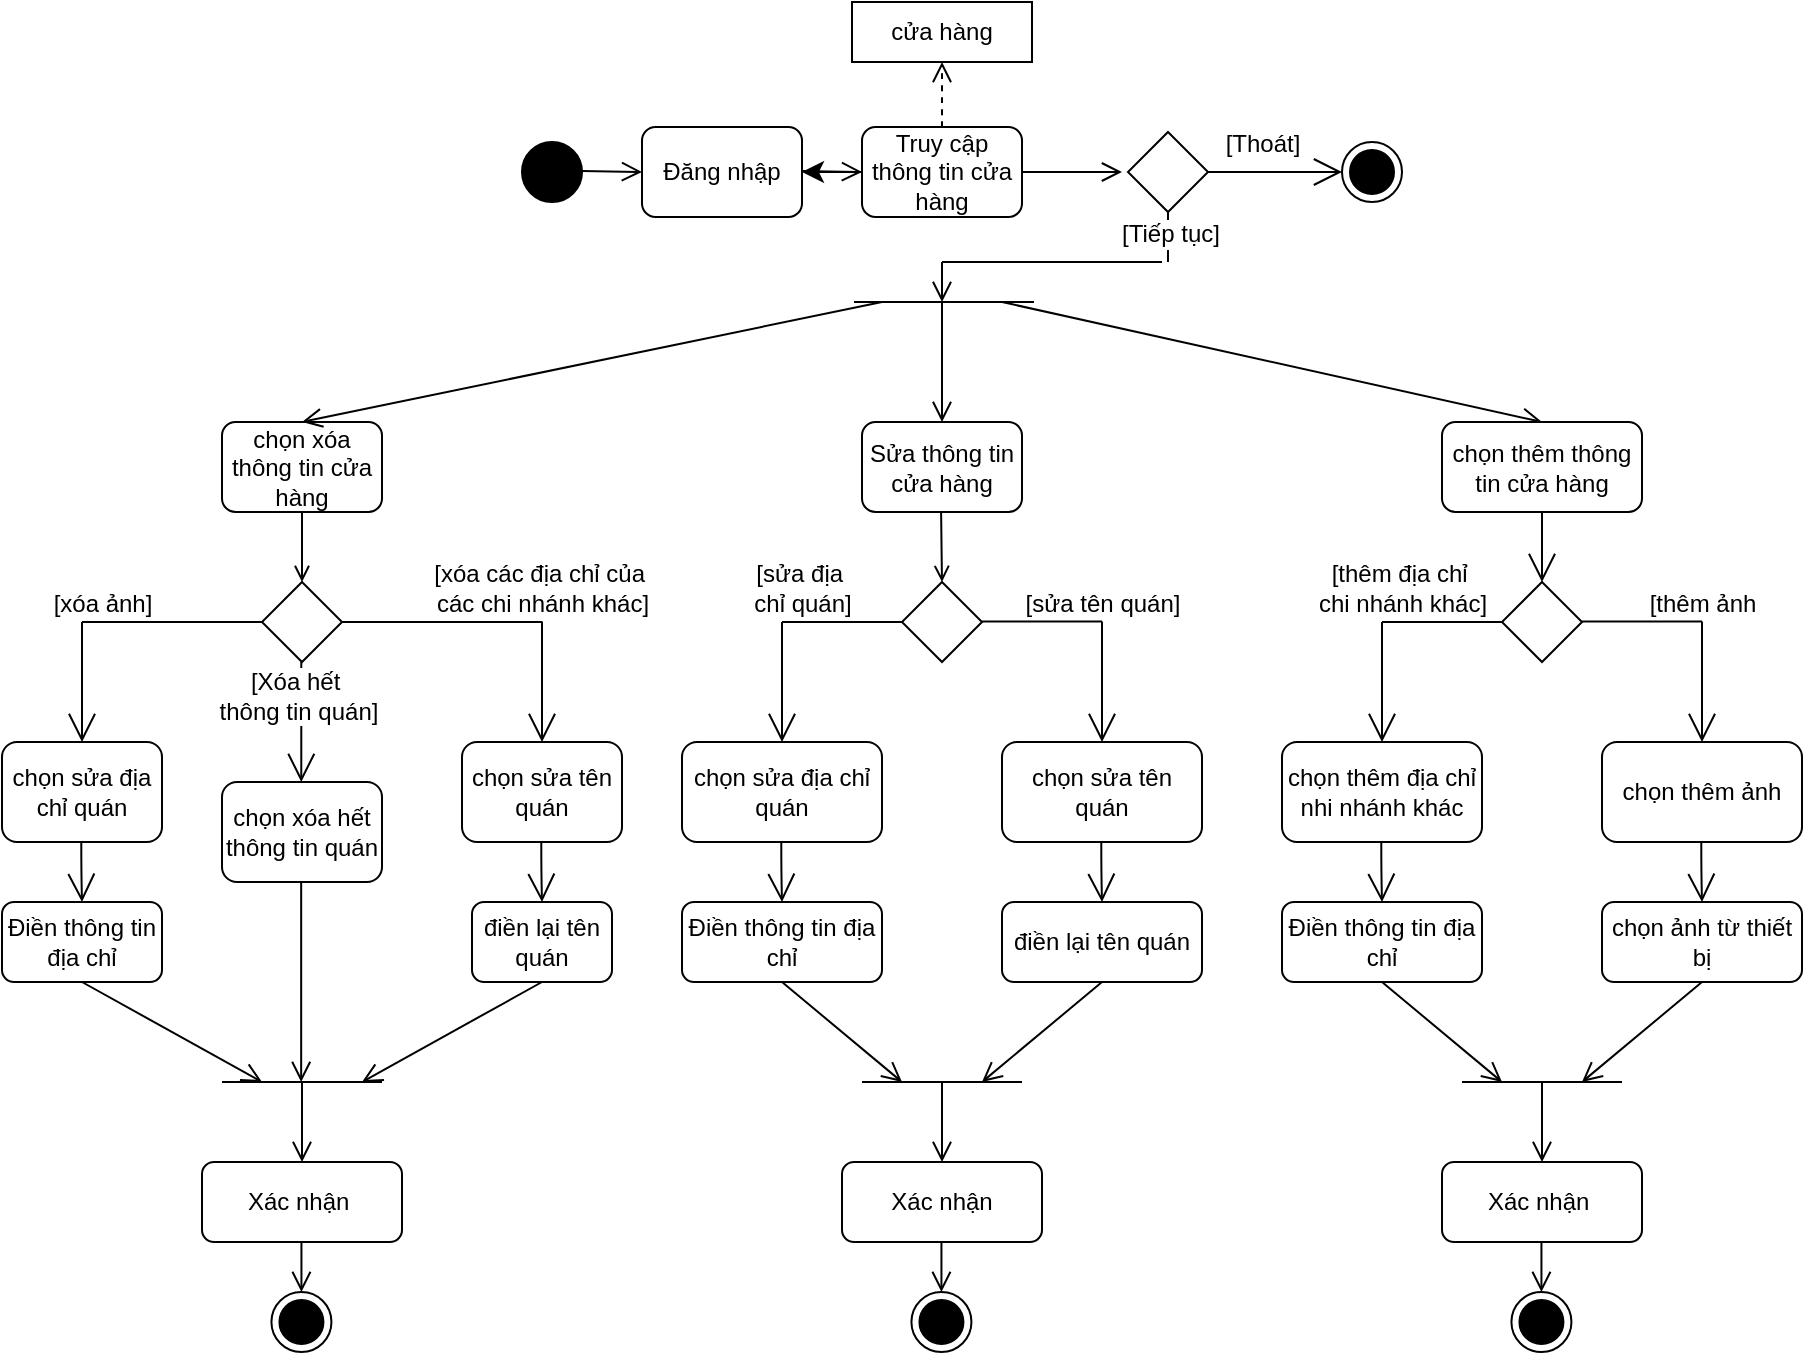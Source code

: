 <mxfile version="26.2.8">
  <diagram id="C5RBs43oDa-KdzZeNtuy" name="Page-1">
    <mxGraphModel grid="1" page="1" gridSize="10" guides="1" tooltips="1" connect="1" arrows="1" fold="1" pageScale="1" pageWidth="827" pageHeight="1169" math="0" shadow="0">
      <root>
        <mxCell id="WIyWlLk6GJQsqaUBKTNV-0" />
        <mxCell id="WIyWlLk6GJQsqaUBKTNV-1" parent="WIyWlLk6GJQsqaUBKTNV-0" />
        <mxCell id="ohkI9ZFS-GwTWgNQGemk-0" value="" style="ellipse;fillColor=strokeColor;html=1;" vertex="1" parent="WIyWlLk6GJQsqaUBKTNV-1">
          <mxGeometry x="70" y="100" width="30" height="30" as="geometry" />
        </mxCell>
        <mxCell id="ohkI9ZFS-GwTWgNQGemk-1" value="Đăng nhập" style="rounded=1;whiteSpace=wrap;html=1;" vertex="1" parent="WIyWlLk6GJQsqaUBKTNV-1">
          <mxGeometry x="130" y="92.5" width="80" height="45" as="geometry" />
        </mxCell>
        <mxCell id="ohkI9ZFS-GwTWgNQGemk-2" value="" style="endArrow=open;startArrow=none;endFill=0;startFill=0;endSize=8;html=1;verticalAlign=bottom;labelBackgroundColor=none;strokeWidth=1;rounded=0;fontSize=12;curved=1;entryX=0;entryY=0.5;entryDx=0;entryDy=0;" edge="1" parent="WIyWlLk6GJQsqaUBKTNV-1" target="ohkI9ZFS-GwTWgNQGemk-1">
          <mxGeometry width="160" relative="1" as="geometry">
            <mxPoint x="100" y="114.5" as="sourcePoint" />
            <mxPoint x="260" y="114.5" as="targetPoint" />
          </mxGeometry>
        </mxCell>
        <mxCell id="ohkI9ZFS-GwTWgNQGemk-24" value="" style="edgeStyle=none;curved=1;rounded=0;orthogonalLoop=1;jettySize=auto;html=1;fontSize=12;startSize=8;endSize=8;" edge="1" parent="WIyWlLk6GJQsqaUBKTNV-1" source="ohkI9ZFS-GwTWgNQGemk-3" target="ohkI9ZFS-GwTWgNQGemk-1">
          <mxGeometry relative="1" as="geometry" />
        </mxCell>
        <mxCell id="ohkI9ZFS-GwTWgNQGemk-3" value="Truy cập thông tin cửa hàng" style="rounded=1;whiteSpace=wrap;html=1;" vertex="1" parent="WIyWlLk6GJQsqaUBKTNV-1">
          <mxGeometry x="240" y="92.5" width="80" height="45" as="geometry" />
        </mxCell>
        <mxCell id="ohkI9ZFS-GwTWgNQGemk-4" value="" style="endArrow=open;startArrow=none;endFill=0;startFill=0;endSize=8;html=1;verticalAlign=bottom;labelBackgroundColor=none;strokeWidth=1;rounded=0;fontSize=12;curved=1;entryX=0;entryY=0.5;entryDx=0;entryDy=0;" edge="1" parent="WIyWlLk6GJQsqaUBKTNV-1">
          <mxGeometry width="160" relative="1" as="geometry">
            <mxPoint x="210" y="114.5" as="sourcePoint" />
            <mxPoint x="240" y="115" as="targetPoint" />
          </mxGeometry>
        </mxCell>
        <mxCell id="ohkI9ZFS-GwTWgNQGemk-6" value="" style="endArrow=open;startArrow=none;endFill=0;startFill=0;endSize=8;html=1;verticalAlign=bottom;labelBackgroundColor=none;strokeWidth=1;rounded=0;fontSize=12;curved=1;" edge="1" parent="WIyWlLk6GJQsqaUBKTNV-1">
          <mxGeometry width="160" relative="1" as="geometry">
            <mxPoint x="280" y="160" as="sourcePoint" />
            <mxPoint x="280" y="180" as="targetPoint" />
          </mxGeometry>
        </mxCell>
        <mxCell id="ohkI9ZFS-GwTWgNQGemk-7" value="" style="endArrow=none;html=1;rounded=0;fontSize=12;startSize=8;endSize=8;curved=1;" edge="1" parent="WIyWlLk6GJQsqaUBKTNV-1">
          <mxGeometry width="50" height="50" relative="1" as="geometry">
            <mxPoint x="326" y="180" as="sourcePoint" />
            <mxPoint x="236" y="180" as="targetPoint" />
          </mxGeometry>
        </mxCell>
        <mxCell id="ohkI9ZFS-GwTWgNQGemk-9" value="" style="endArrow=open;startArrow=none;endFill=0;startFill=0;endSize=8;html=1;verticalAlign=bottom;labelBackgroundColor=none;strokeWidth=1;rounded=0;fontSize=12;curved=1;entryX=0.5;entryY=0;entryDx=0;entryDy=0;" edge="1" parent="WIyWlLk6GJQsqaUBKTNV-1" target="ohkI9ZFS-GwTWgNQGemk-10">
          <mxGeometry width="160" relative="1" as="geometry">
            <mxPoint x="310" y="180" as="sourcePoint" />
            <mxPoint x="360" y="240" as="targetPoint" />
          </mxGeometry>
        </mxCell>
        <mxCell id="ohkI9ZFS-GwTWgNQGemk-10" value="chọn thêm thông tin cửa hàng" style="rounded=1;whiteSpace=wrap;html=1;" vertex="1" parent="WIyWlLk6GJQsqaUBKTNV-1">
          <mxGeometry x="530" y="240" width="100" height="45" as="geometry" />
        </mxCell>
        <mxCell id="ohkI9ZFS-GwTWgNQGemk-11" value="Sửa thông tin cửa hàng" style="rounded=1;whiteSpace=wrap;html=1;" vertex="1" parent="WIyWlLk6GJQsqaUBKTNV-1">
          <mxGeometry x="240" y="240" width="80" height="45" as="geometry" />
        </mxCell>
        <mxCell id="ohkI9ZFS-GwTWgNQGemk-12" value="" style="endArrow=open;startArrow=none;endFill=0;startFill=0;endSize=8;html=1;verticalAlign=bottom;labelBackgroundColor=none;strokeWidth=1;rounded=0;fontSize=12;curved=1;entryX=0.5;entryY=0;entryDx=0;entryDy=0;" edge="1" parent="WIyWlLk6GJQsqaUBKTNV-1" target="ohkI9ZFS-GwTWgNQGemk-11">
          <mxGeometry width="160" relative="1" as="geometry">
            <mxPoint x="280" y="180" as="sourcePoint" />
            <mxPoint x="430" y="115.63" as="targetPoint" />
          </mxGeometry>
        </mxCell>
        <mxCell id="ohkI9ZFS-GwTWgNQGemk-13" value="chọn xóa thông tin cửa hàng" style="rounded=1;whiteSpace=wrap;html=1;" vertex="1" parent="WIyWlLk6GJQsqaUBKTNV-1">
          <mxGeometry x="-80" y="240" width="80" height="45" as="geometry" />
        </mxCell>
        <mxCell id="ohkI9ZFS-GwTWgNQGemk-14" value="" style="endArrow=open;startArrow=none;endFill=0;startFill=0;endSize=8;html=1;verticalAlign=bottom;labelBackgroundColor=none;strokeWidth=1;rounded=0;fontSize=12;curved=1;entryX=0.5;entryY=0;entryDx=0;entryDy=0;" edge="1" parent="WIyWlLk6GJQsqaUBKTNV-1" target="ohkI9ZFS-GwTWgNQGemk-13">
          <mxGeometry width="160" relative="1" as="geometry">
            <mxPoint x="250" y="180" as="sourcePoint" />
            <mxPoint x="440" y="125.63" as="targetPoint" />
          </mxGeometry>
        </mxCell>
        <mxCell id="ohkI9ZFS-GwTWgNQGemk-19" value="" style="endArrow=open;html=1;rounded=0;align=center;verticalAlign=top;endFill=0;labelBackgroundColor=none;endSize=6;fontSize=12;curved=1;exitX=0.5;exitY=1;exitDx=0;exitDy=0;" edge="1" parent="WIyWlLk6GJQsqaUBKTNV-1" source="ohkI9ZFS-GwTWgNQGemk-13">
          <mxGeometry relative="1" as="geometry">
            <mxPoint x="-40" y="320" as="targetPoint" />
          </mxGeometry>
        </mxCell>
        <mxCell id="ohkI9ZFS-GwTWgNQGemk-20" value="" style="endArrow=open;html=1;rounded=0;align=center;verticalAlign=top;endFill=0;labelBackgroundColor=none;endSize=6;fontSize=12;curved=1;exitX=0.5;exitY=1;exitDx=0;exitDy=0;" edge="1" parent="WIyWlLk6GJQsqaUBKTNV-1">
          <mxGeometry relative="1" as="geometry">
            <mxPoint x="280" y="320" as="targetPoint" />
            <mxPoint x="279.55" y="285" as="sourcePoint" />
          </mxGeometry>
        </mxCell>
        <mxCell id="ohkI9ZFS-GwTWgNQGemk-25" value="" style="endArrow=open;startArrow=none;endFill=0;startFill=0;endSize=8;html=1;verticalAlign=bottom;labelBackgroundColor=none;strokeWidth=1;rounded=0;fontSize=12;curved=1;exitX=1;exitY=0.5;exitDx=0;exitDy=0;" edge="1" parent="WIyWlLk6GJQsqaUBKTNV-1" source="ohkI9ZFS-GwTWgNQGemk-3">
          <mxGeometry width="160" relative="1" as="geometry">
            <mxPoint x="370" y="120" as="sourcePoint" />
            <mxPoint x="370" y="115" as="targetPoint" />
          </mxGeometry>
        </mxCell>
        <mxCell id="ohkI9ZFS-GwTWgNQGemk-26" value="" style="shape=rhombus;html=1;verticalLabelPosition=bottom;verticalAlignment=top;" vertex="1" parent="WIyWlLk6GJQsqaUBKTNV-1">
          <mxGeometry x="373" y="95" width="40" height="40" as="geometry" />
        </mxCell>
        <mxCell id="ohkI9ZFS-GwTWgNQGemk-28" value="[Thoát]" style="edgeStyle=elbowEdgeStyle;html=1;elbow=vertical;verticalAlign=bottom;endArrow=open;rounded=0;labelBackgroundColor=none;endSize=12;fontSize=12;curved=1;exitX=1;exitY=0.5;exitDx=0;exitDy=0;" edge="1" parent="WIyWlLk6GJQsqaUBKTNV-1" source="ohkI9ZFS-GwTWgNQGemk-26">
          <mxGeometry x="-0.193" y="5" relative="1" as="geometry">
            <mxPoint x="480" y="115" as="targetPoint" />
            <mxPoint as="offset" />
          </mxGeometry>
        </mxCell>
        <mxCell id="ohkI9ZFS-GwTWgNQGemk-30" value="" style="ellipse;html=1;shape=endState;fillColor=strokeColor;" vertex="1" parent="WIyWlLk6GJQsqaUBKTNV-1">
          <mxGeometry x="480" y="100" width="30" height="30" as="geometry" />
        </mxCell>
        <mxCell id="ohkI9ZFS-GwTWgNQGemk-31" value="" style="endArrow=none;html=1;rounded=0;fontSize=12;startSize=8;endSize=8;curved=1;" edge="1" parent="WIyWlLk6GJQsqaUBKTNV-1">
          <mxGeometry width="50" height="50" relative="1" as="geometry">
            <mxPoint x="280" y="160" as="sourcePoint" />
            <mxPoint x="390" y="160" as="targetPoint" />
          </mxGeometry>
        </mxCell>
        <mxCell id="ohkI9ZFS-GwTWgNQGemk-32" value="" style="endArrow=none;html=1;rounded=0;fontSize=12;startSize=8;endSize=8;curved=1;exitX=0.5;exitY=1;exitDx=0;exitDy=0;" edge="1" parent="WIyWlLk6GJQsqaUBKTNV-1" source="ohkI9ZFS-GwTWgNQGemk-26">
          <mxGeometry width="50" height="50" relative="1" as="geometry">
            <mxPoint x="290" y="170" as="sourcePoint" />
            <mxPoint x="393" y="160" as="targetPoint" />
          </mxGeometry>
        </mxCell>
        <mxCell id="ohkI9ZFS-GwTWgNQGemk-33" value="[Tiếp tục]" style="edgeLabel;html=1;align=center;verticalAlign=middle;resizable=0;points=[];fontSize=12;" connectable="0" vertex="1" parent="ohkI9ZFS-GwTWgNQGemk-32">
          <mxGeometry x="-0.18" y="1" relative="1" as="geometry">
            <mxPoint as="offset" />
          </mxGeometry>
        </mxCell>
        <mxCell id="ohkI9ZFS-GwTWgNQGemk-34" value="" style="shape=rhombus;html=1;verticalLabelPosition=bottom;verticalAlignment=top;" vertex="1" parent="WIyWlLk6GJQsqaUBKTNV-1">
          <mxGeometry x="560" y="320" width="40" height="40" as="geometry" />
        </mxCell>
        <mxCell id="ohkI9ZFS-GwTWgNQGemk-35" value="" style="edgeStyle=elbowEdgeStyle;html=1;elbow=horizontal;align=right;verticalAlign=bottom;endArrow=none;rounded=0;labelBackgroundColor=none;startArrow=open;startSize=12;fontSize=12;curved=1;" edge="1" parent="WIyWlLk6GJQsqaUBKTNV-1" source="ohkI9ZFS-GwTWgNQGemk-34">
          <mxGeometry relative="1" as="geometry">
            <mxPoint x="580" y="285" as="targetPoint" />
          </mxGeometry>
        </mxCell>
        <mxCell id="ohkI9ZFS-GwTWgNQGemk-36" value="[thêm ảnh" style="edgeStyle=elbowEdgeStyle;html=1;elbow=vertical;verticalAlign=bottom;endArrow=open;rounded=0;labelBackgroundColor=none;endSize=12;fontSize=12;curved=1;" edge="1" parent="WIyWlLk6GJQsqaUBKTNV-1">
          <mxGeometry x="-0.99" relative="1" as="geometry">
            <mxPoint x="660" y="400" as="targetPoint" />
            <mxPoint x="660.0" y="339.7" as="sourcePoint" />
            <mxPoint as="offset" />
          </mxGeometry>
        </mxCell>
        <mxCell id="ohkI9ZFS-GwTWgNQGemk-37" value="[thêm địa chỉ&amp;nbsp;&lt;div&gt;chi nhánh khác]&lt;/div&gt;" style="edgeStyle=elbowEdgeStyle;html=1;elbow=vertical;verticalAlign=bottom;endArrow=open;rounded=0;labelBackgroundColor=none;endSize=12;fontSize=12;curved=1;entryX=0.5;entryY=0;entryDx=0;entryDy=0;" edge="1" parent="WIyWlLk6GJQsqaUBKTNV-1" target="ohkI9ZFS-GwTWgNQGemk-40">
          <mxGeometry x="-1" y="10" relative="1" as="geometry">
            <mxPoint x="480" y="345" as="targetPoint" />
            <mxPoint x="500" y="340" as="sourcePoint" />
            <Array as="points" />
            <mxPoint as="offset" />
          </mxGeometry>
        </mxCell>
        <mxCell id="ohkI9ZFS-GwTWgNQGemk-39" value="" style="endArrow=none;html=1;rounded=0;fontSize=12;startSize=8;endSize=8;curved=1;exitX=0;exitY=0.5;exitDx=0;exitDy=0;" edge="1" parent="WIyWlLk6GJQsqaUBKTNV-1" source="ohkI9ZFS-GwTWgNQGemk-34">
          <mxGeometry width="50" height="50" relative="1" as="geometry">
            <mxPoint x="620" y="350" as="sourcePoint" />
            <mxPoint x="500" y="340" as="targetPoint" />
            <Array as="points">
              <mxPoint x="500" y="340" />
            </Array>
          </mxGeometry>
        </mxCell>
        <mxCell id="ohkI9ZFS-GwTWgNQGemk-40" value="chọn thêm địa chỉ nhi nhánh khác" style="rounded=1;whiteSpace=wrap;html=1;" vertex="1" parent="WIyWlLk6GJQsqaUBKTNV-1">
          <mxGeometry x="450" y="400" width="100" height="50" as="geometry" />
        </mxCell>
        <mxCell id="ohkI9ZFS-GwTWgNQGemk-41" value="" style="endArrow=none;html=1;rounded=0;fontSize=12;startSize=8;endSize=8;curved=1;exitX=0;exitY=0.5;exitDx=0;exitDy=0;" edge="1" parent="WIyWlLk6GJQsqaUBKTNV-1">
          <mxGeometry width="50" height="50" relative="1" as="geometry">
            <mxPoint x="660" y="339.7" as="sourcePoint" />
            <mxPoint x="600" y="339.7" as="targetPoint" />
            <Array as="points">
              <mxPoint x="600" y="339.7" />
            </Array>
          </mxGeometry>
        </mxCell>
        <mxCell id="ohkI9ZFS-GwTWgNQGemk-42" value="chọn thêm ảnh" style="rounded=1;whiteSpace=wrap;html=1;" vertex="1" parent="WIyWlLk6GJQsqaUBKTNV-1">
          <mxGeometry x="610" y="400" width="100" height="50" as="geometry" />
        </mxCell>
        <mxCell id="ohkI9ZFS-GwTWgNQGemk-43" value="Điền thông tin địa chỉ" style="rounded=1;whiteSpace=wrap;html=1;" vertex="1" parent="WIyWlLk6GJQsqaUBKTNV-1">
          <mxGeometry x="450" y="480" width="100" height="40" as="geometry" />
        </mxCell>
        <mxCell id="ohkI9ZFS-GwTWgNQGemk-44" value="" style="edgeStyle=elbowEdgeStyle;html=1;elbow=vertical;verticalAlign=bottom;endArrow=open;rounded=0;labelBackgroundColor=none;endSize=12;fontSize=12;curved=1;" edge="1" parent="WIyWlLk6GJQsqaUBKTNV-1">
          <mxGeometry x="-1" y="10" relative="1" as="geometry">
            <mxPoint x="500" y="480" as="targetPoint" />
            <mxPoint x="499.64" y="450" as="sourcePoint" />
            <Array as="points" />
            <mxPoint as="offset" />
          </mxGeometry>
        </mxCell>
        <mxCell id="ohkI9ZFS-GwTWgNQGemk-45" value="" style="edgeStyle=elbowEdgeStyle;html=1;elbow=vertical;verticalAlign=bottom;endArrow=open;rounded=0;labelBackgroundColor=none;endSize=12;fontSize=12;curved=1;" edge="1" parent="WIyWlLk6GJQsqaUBKTNV-1">
          <mxGeometry x="-1" y="10" relative="1" as="geometry">
            <mxPoint x="660" y="480" as="targetPoint" />
            <mxPoint x="659.64" y="450" as="sourcePoint" />
            <Array as="points" />
            <mxPoint as="offset" />
          </mxGeometry>
        </mxCell>
        <mxCell id="ohkI9ZFS-GwTWgNQGemk-46" value="chọn ảnh từ thiết bị" style="rounded=1;whiteSpace=wrap;html=1;" vertex="1" parent="WIyWlLk6GJQsqaUBKTNV-1">
          <mxGeometry x="610" y="480" width="100" height="40" as="geometry" />
        </mxCell>
        <mxCell id="ohkI9ZFS-GwTWgNQGemk-47" value="" style="endArrow=none;html=1;rounded=0;fontSize=12;startSize=8;endSize=8;curved=1;" edge="1" parent="WIyWlLk6GJQsqaUBKTNV-1">
          <mxGeometry width="50" height="50" relative="1" as="geometry">
            <mxPoint x="540" y="570" as="sourcePoint" />
            <mxPoint x="620" y="570" as="targetPoint" />
          </mxGeometry>
        </mxCell>
        <mxCell id="ohkI9ZFS-GwTWgNQGemk-49" value="" style="endArrow=open;startArrow=none;endFill=0;startFill=0;endSize=8;html=1;verticalAlign=bottom;labelBackgroundColor=none;strokeWidth=1;rounded=0;fontSize=12;curved=1;exitX=0.5;exitY=1;exitDx=0;exitDy=0;" edge="1" parent="WIyWlLk6GJQsqaUBKTNV-1" source="ohkI9ZFS-GwTWgNQGemk-46">
          <mxGeometry width="160" relative="1" as="geometry">
            <mxPoint x="600" y="510" as="sourcePoint" />
            <mxPoint x="600" y="570" as="targetPoint" />
          </mxGeometry>
        </mxCell>
        <mxCell id="ohkI9ZFS-GwTWgNQGemk-50" value="" style="endArrow=open;startArrow=none;endFill=0;startFill=0;endSize=8;html=1;verticalAlign=bottom;labelBackgroundColor=none;strokeWidth=1;rounded=0;fontSize=12;curved=1;exitX=0.5;exitY=1;exitDx=0;exitDy=0;" edge="1" parent="WIyWlLk6GJQsqaUBKTNV-1" source="ohkI9ZFS-GwTWgNQGemk-43">
          <mxGeometry width="160" relative="1" as="geometry">
            <mxPoint x="670" y="530" as="sourcePoint" />
            <mxPoint x="560" y="570" as="targetPoint" />
          </mxGeometry>
        </mxCell>
        <mxCell id="ohkI9ZFS-GwTWgNQGemk-51" value="" style="endArrow=open;startArrow=none;endFill=0;startFill=0;endSize=8;html=1;verticalAlign=bottom;labelBackgroundColor=none;strokeWidth=1;rounded=0;fontSize=12;curved=1;" edge="1" parent="WIyWlLk6GJQsqaUBKTNV-1">
          <mxGeometry width="160" relative="1" as="geometry">
            <mxPoint x="580" y="570" as="sourcePoint" />
            <mxPoint x="580" y="610" as="targetPoint" />
          </mxGeometry>
        </mxCell>
        <mxCell id="ohkI9ZFS-GwTWgNQGemk-52" value="Xác nhận&amp;nbsp;" style="rounded=1;whiteSpace=wrap;html=1;" vertex="1" parent="WIyWlLk6GJQsqaUBKTNV-1">
          <mxGeometry x="530" y="610" width="100" height="40" as="geometry" />
        </mxCell>
        <mxCell id="ohkI9ZFS-GwTWgNQGemk-53" value="" style="endArrow=open;startArrow=none;endFill=0;startFill=0;endSize=8;html=1;verticalAlign=bottom;labelBackgroundColor=none;strokeWidth=1;rounded=0;fontSize=12;curved=1;" edge="1" parent="WIyWlLk6GJQsqaUBKTNV-1" target="ohkI9ZFS-GwTWgNQGemk-54">
          <mxGeometry width="160" relative="1" as="geometry">
            <mxPoint x="579.72" y="650" as="sourcePoint" />
            <mxPoint x="579.72" y="690" as="targetPoint" />
          </mxGeometry>
        </mxCell>
        <mxCell id="ohkI9ZFS-GwTWgNQGemk-54" value="" style="ellipse;html=1;shape=endState;fillColor=strokeColor;" vertex="1" parent="WIyWlLk6GJQsqaUBKTNV-1">
          <mxGeometry x="564.72" y="675" width="30" height="30" as="geometry" />
        </mxCell>
        <mxCell id="ohkI9ZFS-GwTWgNQGemk-57" value="" style="shape=rhombus;html=1;verticalLabelPosition=bottom;verticalAlignment=top;" vertex="1" parent="WIyWlLk6GJQsqaUBKTNV-1">
          <mxGeometry x="260" y="320" width="40" height="40" as="geometry" />
        </mxCell>
        <mxCell id="ohkI9ZFS-GwTWgNQGemk-58" value="[sửa tên quán]" style="edgeStyle=elbowEdgeStyle;html=1;elbow=vertical;verticalAlign=bottom;endArrow=open;rounded=0;labelBackgroundColor=none;endSize=12;fontSize=12;curved=1;" edge="1" parent="WIyWlLk6GJQsqaUBKTNV-1">
          <mxGeometry x="-0.99" relative="1" as="geometry">
            <mxPoint x="360" y="400" as="targetPoint" />
            <mxPoint x="360.0" y="339.7" as="sourcePoint" />
            <mxPoint as="offset" />
          </mxGeometry>
        </mxCell>
        <mxCell id="ohkI9ZFS-GwTWgNQGemk-59" value="[sửa địa&amp;nbsp;&lt;div&gt;chỉ quán]&lt;/div&gt;" style="edgeStyle=elbowEdgeStyle;html=1;elbow=vertical;verticalAlign=bottom;endArrow=open;rounded=0;labelBackgroundColor=none;endSize=12;fontSize=12;curved=1;entryX=0.5;entryY=0;entryDx=0;entryDy=0;" edge="1" parent="WIyWlLk6GJQsqaUBKTNV-1" target="ohkI9ZFS-GwTWgNQGemk-61">
          <mxGeometry x="-1" y="10" relative="1" as="geometry">
            <mxPoint x="180" y="345" as="targetPoint" />
            <mxPoint x="200" y="340" as="sourcePoint" />
            <Array as="points" />
            <mxPoint as="offset" />
          </mxGeometry>
        </mxCell>
        <mxCell id="ohkI9ZFS-GwTWgNQGemk-60" value="" style="endArrow=none;html=1;rounded=0;fontSize=12;startSize=8;endSize=8;curved=1;exitX=0;exitY=0.5;exitDx=0;exitDy=0;" edge="1" parent="WIyWlLk6GJQsqaUBKTNV-1" source="ohkI9ZFS-GwTWgNQGemk-57">
          <mxGeometry width="50" height="50" relative="1" as="geometry">
            <mxPoint x="320" y="350" as="sourcePoint" />
            <mxPoint x="200" y="340" as="targetPoint" />
            <Array as="points">
              <mxPoint x="200" y="340" />
            </Array>
          </mxGeometry>
        </mxCell>
        <mxCell id="ohkI9ZFS-GwTWgNQGemk-61" value="chọn sửa địa chỉ quán" style="rounded=1;whiteSpace=wrap;html=1;" vertex="1" parent="WIyWlLk6GJQsqaUBKTNV-1">
          <mxGeometry x="150" y="400" width="100" height="50" as="geometry" />
        </mxCell>
        <mxCell id="ohkI9ZFS-GwTWgNQGemk-62" value="" style="endArrow=none;html=1;rounded=0;fontSize=12;startSize=8;endSize=8;curved=1;exitX=0;exitY=0.5;exitDx=0;exitDy=0;" edge="1" parent="WIyWlLk6GJQsqaUBKTNV-1">
          <mxGeometry width="50" height="50" relative="1" as="geometry">
            <mxPoint x="360" y="339.7" as="sourcePoint" />
            <mxPoint x="300" y="339.7" as="targetPoint" />
            <Array as="points">
              <mxPoint x="300" y="339.7" />
            </Array>
          </mxGeometry>
        </mxCell>
        <mxCell id="ohkI9ZFS-GwTWgNQGemk-63" value="chọn sửa tên quán" style="rounded=1;whiteSpace=wrap;html=1;" vertex="1" parent="WIyWlLk6GJQsqaUBKTNV-1">
          <mxGeometry x="310" y="400" width="100" height="50" as="geometry" />
        </mxCell>
        <mxCell id="ohkI9ZFS-GwTWgNQGemk-64" value="Điền thông tin địa chỉ" style="rounded=1;whiteSpace=wrap;html=1;" vertex="1" parent="WIyWlLk6GJQsqaUBKTNV-1">
          <mxGeometry x="150" y="480" width="100" height="40" as="geometry" />
        </mxCell>
        <mxCell id="ohkI9ZFS-GwTWgNQGemk-65" value="" style="edgeStyle=elbowEdgeStyle;html=1;elbow=vertical;verticalAlign=bottom;endArrow=open;rounded=0;labelBackgroundColor=none;endSize=12;fontSize=12;curved=1;" edge="1" parent="WIyWlLk6GJQsqaUBKTNV-1">
          <mxGeometry x="-1" y="10" relative="1" as="geometry">
            <mxPoint x="200" y="480" as="targetPoint" />
            <mxPoint x="199.64" y="450" as="sourcePoint" />
            <Array as="points" />
            <mxPoint as="offset" />
          </mxGeometry>
        </mxCell>
        <mxCell id="ohkI9ZFS-GwTWgNQGemk-66" value="" style="edgeStyle=elbowEdgeStyle;html=1;elbow=vertical;verticalAlign=bottom;endArrow=open;rounded=0;labelBackgroundColor=none;endSize=12;fontSize=12;curved=1;" edge="1" parent="WIyWlLk6GJQsqaUBKTNV-1">
          <mxGeometry x="-1" y="10" relative="1" as="geometry">
            <mxPoint x="360" y="480" as="targetPoint" />
            <mxPoint x="359.64" y="450" as="sourcePoint" />
            <Array as="points" />
            <mxPoint as="offset" />
          </mxGeometry>
        </mxCell>
        <mxCell id="ohkI9ZFS-GwTWgNQGemk-67" value="điền lại tên quán" style="rounded=1;whiteSpace=wrap;html=1;" vertex="1" parent="WIyWlLk6GJQsqaUBKTNV-1">
          <mxGeometry x="310" y="480" width="100" height="40" as="geometry" />
        </mxCell>
        <mxCell id="ohkI9ZFS-GwTWgNQGemk-68" value="" style="endArrow=none;html=1;rounded=0;fontSize=12;startSize=8;endSize=8;curved=1;" edge="1" parent="WIyWlLk6GJQsqaUBKTNV-1">
          <mxGeometry width="50" height="50" relative="1" as="geometry">
            <mxPoint x="240" y="570" as="sourcePoint" />
            <mxPoint x="320" y="570" as="targetPoint" />
          </mxGeometry>
        </mxCell>
        <mxCell id="ohkI9ZFS-GwTWgNQGemk-69" value="" style="endArrow=open;startArrow=none;endFill=0;startFill=0;endSize=8;html=1;verticalAlign=bottom;labelBackgroundColor=none;strokeWidth=1;rounded=0;fontSize=12;curved=1;exitX=0.5;exitY=1;exitDx=0;exitDy=0;" edge="1" parent="WIyWlLk6GJQsqaUBKTNV-1" source="ohkI9ZFS-GwTWgNQGemk-67">
          <mxGeometry width="160" relative="1" as="geometry">
            <mxPoint x="300" y="510" as="sourcePoint" />
            <mxPoint x="300" y="570" as="targetPoint" />
          </mxGeometry>
        </mxCell>
        <mxCell id="ohkI9ZFS-GwTWgNQGemk-70" value="" style="endArrow=open;startArrow=none;endFill=0;startFill=0;endSize=8;html=1;verticalAlign=bottom;labelBackgroundColor=none;strokeWidth=1;rounded=0;fontSize=12;curved=1;exitX=0.5;exitY=1;exitDx=0;exitDy=0;" edge="1" parent="WIyWlLk6GJQsqaUBKTNV-1" source="ohkI9ZFS-GwTWgNQGemk-64">
          <mxGeometry width="160" relative="1" as="geometry">
            <mxPoint x="370" y="530" as="sourcePoint" />
            <mxPoint x="260" y="570" as="targetPoint" />
          </mxGeometry>
        </mxCell>
        <mxCell id="ohkI9ZFS-GwTWgNQGemk-71" value="" style="endArrow=open;startArrow=none;endFill=0;startFill=0;endSize=8;html=1;verticalAlign=bottom;labelBackgroundColor=none;strokeWidth=1;rounded=0;fontSize=12;curved=1;" edge="1" parent="WIyWlLk6GJQsqaUBKTNV-1">
          <mxGeometry width="160" relative="1" as="geometry">
            <mxPoint x="280" y="570" as="sourcePoint" />
            <mxPoint x="280" y="610" as="targetPoint" />
          </mxGeometry>
        </mxCell>
        <mxCell id="ohkI9ZFS-GwTWgNQGemk-72" value="Xác nhận" style="rounded=1;whiteSpace=wrap;html=1;" vertex="1" parent="WIyWlLk6GJQsqaUBKTNV-1">
          <mxGeometry x="230" y="610" width="100" height="40" as="geometry" />
        </mxCell>
        <mxCell id="ohkI9ZFS-GwTWgNQGemk-73" value="" style="endArrow=open;startArrow=none;endFill=0;startFill=0;endSize=8;html=1;verticalAlign=bottom;labelBackgroundColor=none;strokeWidth=1;rounded=0;fontSize=12;curved=1;" edge="1" parent="WIyWlLk6GJQsqaUBKTNV-1" target="ohkI9ZFS-GwTWgNQGemk-74">
          <mxGeometry width="160" relative="1" as="geometry">
            <mxPoint x="279.72" y="650" as="sourcePoint" />
            <mxPoint x="279.72" y="690" as="targetPoint" />
          </mxGeometry>
        </mxCell>
        <mxCell id="ohkI9ZFS-GwTWgNQGemk-74" value="" style="ellipse;html=1;shape=endState;fillColor=strokeColor;" vertex="1" parent="WIyWlLk6GJQsqaUBKTNV-1">
          <mxGeometry x="264.72" y="675" width="30" height="30" as="geometry" />
        </mxCell>
        <mxCell id="ohkI9ZFS-GwTWgNQGemk-76" value="" style="shape=rhombus;html=1;verticalLabelPosition=bottom;verticalAlignment=top;" vertex="1" parent="WIyWlLk6GJQsqaUBKTNV-1">
          <mxGeometry x="-60" y="320" width="40" height="40" as="geometry" />
        </mxCell>
        <mxCell id="ohkI9ZFS-GwTWgNQGemk-77" value="[xóa các địa chỉ của&amp;nbsp;&lt;div&gt;các chi nhánh khác]&lt;/div&gt;" style="edgeStyle=elbowEdgeStyle;html=1;elbow=vertical;verticalAlign=bottom;endArrow=open;rounded=0;labelBackgroundColor=none;endSize=12;fontSize=12;curved=1;" edge="1" parent="WIyWlLk6GJQsqaUBKTNV-1">
          <mxGeometry x="-0.99" relative="1" as="geometry">
            <mxPoint x="80" y="400" as="targetPoint" />
            <mxPoint x="80.0" y="339.7" as="sourcePoint" />
            <mxPoint as="offset" />
          </mxGeometry>
        </mxCell>
        <mxCell id="ohkI9ZFS-GwTWgNQGemk-78" value="[xóa ảnh]" style="edgeStyle=elbowEdgeStyle;html=1;elbow=vertical;verticalAlign=bottom;endArrow=open;rounded=0;labelBackgroundColor=none;endSize=12;fontSize=12;curved=1;entryX=0.5;entryY=0;entryDx=0;entryDy=0;" edge="1" parent="WIyWlLk6GJQsqaUBKTNV-1" target="ohkI9ZFS-GwTWgNQGemk-80">
          <mxGeometry x="-1" y="10" relative="1" as="geometry">
            <mxPoint x="-100" y="345" as="targetPoint" />
            <mxPoint x="-150" y="340" as="sourcePoint" />
            <Array as="points" />
            <mxPoint as="offset" />
          </mxGeometry>
        </mxCell>
        <mxCell id="ohkI9ZFS-GwTWgNQGemk-80" value="chọn sửa địa chỉ quán" style="rounded=1;whiteSpace=wrap;html=1;" vertex="1" parent="WIyWlLk6GJQsqaUBKTNV-1">
          <mxGeometry x="-190" y="400" width="80" height="50" as="geometry" />
        </mxCell>
        <mxCell id="ohkI9ZFS-GwTWgNQGemk-82" value="chọn sửa tên quán" style="rounded=1;whiteSpace=wrap;html=1;" vertex="1" parent="WIyWlLk6GJQsqaUBKTNV-1">
          <mxGeometry x="40" y="400" width="80" height="50" as="geometry" />
        </mxCell>
        <mxCell id="ohkI9ZFS-GwTWgNQGemk-83" value="Điền thông tin địa chỉ" style="rounded=1;whiteSpace=wrap;html=1;" vertex="1" parent="WIyWlLk6GJQsqaUBKTNV-1">
          <mxGeometry x="-190" y="480" width="80" height="40" as="geometry" />
        </mxCell>
        <mxCell id="ohkI9ZFS-GwTWgNQGemk-84" value="" style="edgeStyle=elbowEdgeStyle;html=1;elbow=vertical;verticalAlign=bottom;endArrow=open;rounded=0;labelBackgroundColor=none;endSize=12;fontSize=12;curved=1;" edge="1" parent="WIyWlLk6GJQsqaUBKTNV-1">
          <mxGeometry x="-1" y="10" relative="1" as="geometry">
            <mxPoint x="-150" y="480" as="targetPoint" />
            <mxPoint x="-150.36" y="450" as="sourcePoint" />
            <Array as="points" />
            <mxPoint as="offset" />
          </mxGeometry>
        </mxCell>
        <mxCell id="ohkI9ZFS-GwTWgNQGemk-85" value="" style="edgeStyle=elbowEdgeStyle;html=1;elbow=vertical;verticalAlign=bottom;endArrow=open;rounded=0;labelBackgroundColor=none;endSize=12;fontSize=12;curved=1;" edge="1" parent="WIyWlLk6GJQsqaUBKTNV-1">
          <mxGeometry x="-1" y="10" relative="1" as="geometry">
            <mxPoint x="80" y="480" as="targetPoint" />
            <mxPoint x="79.64" y="450" as="sourcePoint" />
            <Array as="points" />
            <mxPoint as="offset" />
          </mxGeometry>
        </mxCell>
        <mxCell id="ohkI9ZFS-GwTWgNQGemk-86" value="điền lại tên quán" style="rounded=1;whiteSpace=wrap;html=1;" vertex="1" parent="WIyWlLk6GJQsqaUBKTNV-1">
          <mxGeometry x="45" y="480" width="70" height="40" as="geometry" />
        </mxCell>
        <mxCell id="ohkI9ZFS-GwTWgNQGemk-87" value="" style="endArrow=none;html=1;rounded=0;fontSize=12;startSize=8;endSize=8;curved=1;" edge="1" parent="WIyWlLk6GJQsqaUBKTNV-1">
          <mxGeometry width="50" height="50" relative="1" as="geometry">
            <mxPoint x="-80" y="570" as="sourcePoint" />
            <mxPoint y="570" as="targetPoint" />
          </mxGeometry>
        </mxCell>
        <mxCell id="ohkI9ZFS-GwTWgNQGemk-88" value="" style="endArrow=open;startArrow=none;endFill=0;startFill=0;endSize=8;html=1;verticalAlign=bottom;labelBackgroundColor=none;strokeWidth=1;rounded=0;fontSize=12;curved=1;exitX=0.5;exitY=1;exitDx=0;exitDy=0;" edge="1" parent="WIyWlLk6GJQsqaUBKTNV-1" source="ohkI9ZFS-GwTWgNQGemk-86">
          <mxGeometry width="160" relative="1" as="geometry">
            <mxPoint x="20" y="510" as="sourcePoint" />
            <mxPoint x="-10" y="570" as="targetPoint" />
          </mxGeometry>
        </mxCell>
        <mxCell id="ohkI9ZFS-GwTWgNQGemk-89" value="" style="endArrow=open;startArrow=none;endFill=0;startFill=0;endSize=8;html=1;verticalAlign=bottom;labelBackgroundColor=none;strokeWidth=1;rounded=0;fontSize=12;curved=1;exitX=0.5;exitY=1;exitDx=0;exitDy=0;" edge="1" parent="WIyWlLk6GJQsqaUBKTNV-1" source="ohkI9ZFS-GwTWgNQGemk-83">
          <mxGeometry width="160" relative="1" as="geometry">
            <mxPoint x="90" y="530" as="sourcePoint" />
            <mxPoint x="-60" y="570" as="targetPoint" />
          </mxGeometry>
        </mxCell>
        <mxCell id="ohkI9ZFS-GwTWgNQGemk-90" value="" style="endArrow=open;startArrow=none;endFill=0;startFill=0;endSize=8;html=1;verticalAlign=bottom;labelBackgroundColor=none;strokeWidth=1;rounded=0;fontSize=12;curved=1;" edge="1" parent="WIyWlLk6GJQsqaUBKTNV-1">
          <mxGeometry width="160" relative="1" as="geometry">
            <mxPoint x="-40" y="570" as="sourcePoint" />
            <mxPoint x="-40" y="610" as="targetPoint" />
          </mxGeometry>
        </mxCell>
        <mxCell id="ohkI9ZFS-GwTWgNQGemk-91" value="Xác nhận&amp;nbsp;" style="rounded=1;whiteSpace=wrap;html=1;" vertex="1" parent="WIyWlLk6GJQsqaUBKTNV-1">
          <mxGeometry x="-90" y="610" width="100" height="40" as="geometry" />
        </mxCell>
        <mxCell id="ohkI9ZFS-GwTWgNQGemk-92" value="" style="endArrow=open;startArrow=none;endFill=0;startFill=0;endSize=8;html=1;verticalAlign=bottom;labelBackgroundColor=none;strokeWidth=1;rounded=0;fontSize=12;curved=1;" edge="1" parent="WIyWlLk6GJQsqaUBKTNV-1" target="ohkI9ZFS-GwTWgNQGemk-93">
          <mxGeometry width="160" relative="1" as="geometry">
            <mxPoint x="-40.28" y="650" as="sourcePoint" />
            <mxPoint x="-40.28" y="690" as="targetPoint" />
          </mxGeometry>
        </mxCell>
        <mxCell id="ohkI9ZFS-GwTWgNQGemk-93" value="" style="ellipse;html=1;shape=endState;fillColor=strokeColor;" vertex="1" parent="WIyWlLk6GJQsqaUBKTNV-1">
          <mxGeometry x="-55.28" y="675" width="30" height="30" as="geometry" />
        </mxCell>
        <mxCell id="ohkI9ZFS-GwTWgNQGemk-94" value="" style="endArrow=none;html=1;rounded=0;fontSize=12;startSize=8;endSize=8;curved=1;entryX=0;entryY=0.5;entryDx=0;entryDy=0;" edge="1" parent="WIyWlLk6GJQsqaUBKTNV-1" target="ohkI9ZFS-GwTWgNQGemk-76">
          <mxGeometry width="50" height="50" relative="1" as="geometry">
            <mxPoint x="-150" y="340" as="sourcePoint" />
            <mxPoint x="-80" y="390" as="targetPoint" />
          </mxGeometry>
        </mxCell>
        <mxCell id="ohkI9ZFS-GwTWgNQGemk-95" value="" style="endArrow=none;html=1;rounded=0;fontSize=12;startSize=8;endSize=8;curved=1;exitX=1;exitY=0.5;exitDx=0;exitDy=0;" edge="1" parent="WIyWlLk6GJQsqaUBKTNV-1" source="ohkI9ZFS-GwTWgNQGemk-76">
          <mxGeometry width="50" height="50" relative="1" as="geometry">
            <mxPoint x="-10" y="370" as="sourcePoint" />
            <mxPoint x="80" y="340" as="targetPoint" />
          </mxGeometry>
        </mxCell>
        <mxCell id="ohkI9ZFS-GwTWgNQGemk-96" value="" style="edgeStyle=elbowEdgeStyle;html=1;elbow=vertical;verticalAlign=bottom;endArrow=open;rounded=0;labelBackgroundColor=none;endSize=12;fontSize=12;curved=1;entryX=0.5;entryY=0;entryDx=0;entryDy=0;" edge="1" parent="WIyWlLk6GJQsqaUBKTNV-1">
          <mxGeometry x="-1" y="10" relative="1" as="geometry">
            <mxPoint x="-40.36" y="420" as="targetPoint" />
            <mxPoint x="-40.36" y="360" as="sourcePoint" />
            <Array as="points" />
            <mxPoint as="offset" />
          </mxGeometry>
        </mxCell>
        <mxCell id="ohkI9ZFS-GwTWgNQGemk-99" value="[Xóa hết&amp;nbsp;&lt;div&gt;thông tin quán]&lt;/div&gt;" style="edgeLabel;html=1;align=center;verticalAlign=middle;resizable=0;points=[];fontSize=12;" connectable="0" vertex="1" parent="ohkI9ZFS-GwTWgNQGemk-96">
          <mxGeometry x="-0.433" y="-2" relative="1" as="geometry">
            <mxPoint as="offset" />
          </mxGeometry>
        </mxCell>
        <mxCell id="ohkI9ZFS-GwTWgNQGemk-98" value="" style="endArrow=open;startArrow=none;endFill=0;startFill=0;endSize=8;html=1;verticalAlign=bottom;labelBackgroundColor=none;strokeWidth=1;rounded=0;fontSize=12;curved=1;exitX=0.5;exitY=1;exitDx=0;exitDy=0;" edge="1" parent="WIyWlLk6GJQsqaUBKTNV-1">
          <mxGeometry width="160" relative="1" as="geometry">
            <mxPoint x="-40.42" y="460.0" as="sourcePoint" />
            <mxPoint x="-40.42" y="570" as="targetPoint" />
          </mxGeometry>
        </mxCell>
        <mxCell id="ohkI9ZFS-GwTWgNQGemk-100" value="chọn xóa hết thông tin quán" style="rounded=1;whiteSpace=wrap;html=1;" vertex="1" parent="WIyWlLk6GJQsqaUBKTNV-1">
          <mxGeometry x="-80" y="420" width="80" height="50" as="geometry" />
        </mxCell>
        <mxCell id="ohkI9ZFS-GwTWgNQGemk-102" value="cửa hàng" style="rounded=0;whiteSpace=wrap;html=1;" vertex="1" parent="WIyWlLk6GJQsqaUBKTNV-1">
          <mxGeometry x="235" y="30" width="90" height="30" as="geometry" />
        </mxCell>
        <mxCell id="ohkI9ZFS-GwTWgNQGemk-103" value="" style="html=1;verticalAlign=bottom;labelBackgroundColor=none;endArrow=open;endFill=0;dashed=1;rounded=0;fontSize=12;startSize=8;endSize=8;curved=1;exitX=0.5;exitY=0;exitDx=0;exitDy=0;entryX=0.5;entryY=1;entryDx=0;entryDy=0;" edge="1" parent="WIyWlLk6GJQsqaUBKTNV-1" source="ohkI9ZFS-GwTWgNQGemk-3" target="ohkI9ZFS-GwTWgNQGemk-102">
          <mxGeometry width="160" relative="1" as="geometry">
            <mxPoint x="230" y="10" as="sourcePoint" />
            <mxPoint x="390" y="10" as="targetPoint" />
          </mxGeometry>
        </mxCell>
      </root>
    </mxGraphModel>
  </diagram>
</mxfile>
